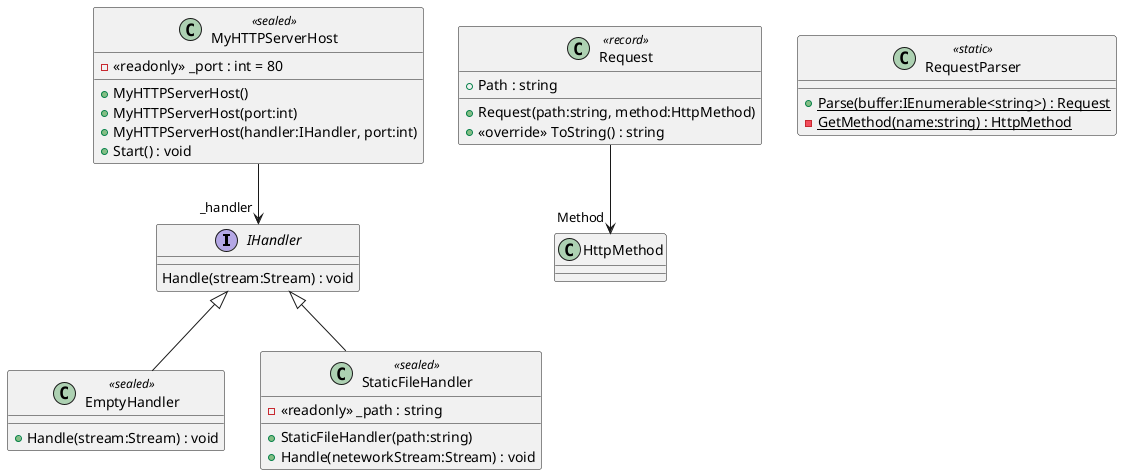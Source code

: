 @startuml
interface IHandler {
    Handle(stream:Stream) : void
}
class MyHTTPServerHost <<sealed>> {
    - <<readonly>> _port : int = 80
    + MyHTTPServerHost()
    + MyHTTPServerHost(port:int)
    + MyHTTPServerHost(handler:IHandler, port:int)
    + Start() : void
}
MyHTTPServerHost --> "_handler" IHandler
class Request <<record>> {
    + Path : string
    + Request(path:string, method:HttpMethod)
    + <<override>> ToString() : string
}
Request --> "Method" HttpMethod
class EmptyHandler <<sealed>> {
    + Handle(stream:Stream) : void
}
IHandler <|-- EmptyHandler
class StaticFileHandler <<sealed>> {
    - <<readonly>> _path : string
    + StaticFileHandler(path:string)
    + Handle(neteworkStream:Stream) : void
}
IHandler <|-- StaticFileHandler
class RequestParser <<static>> {
    + {static} Parse(buffer:IEnumerable<string>) : Request
    - {static} GetMethod(name:string) : HttpMethod
}
@enduml
